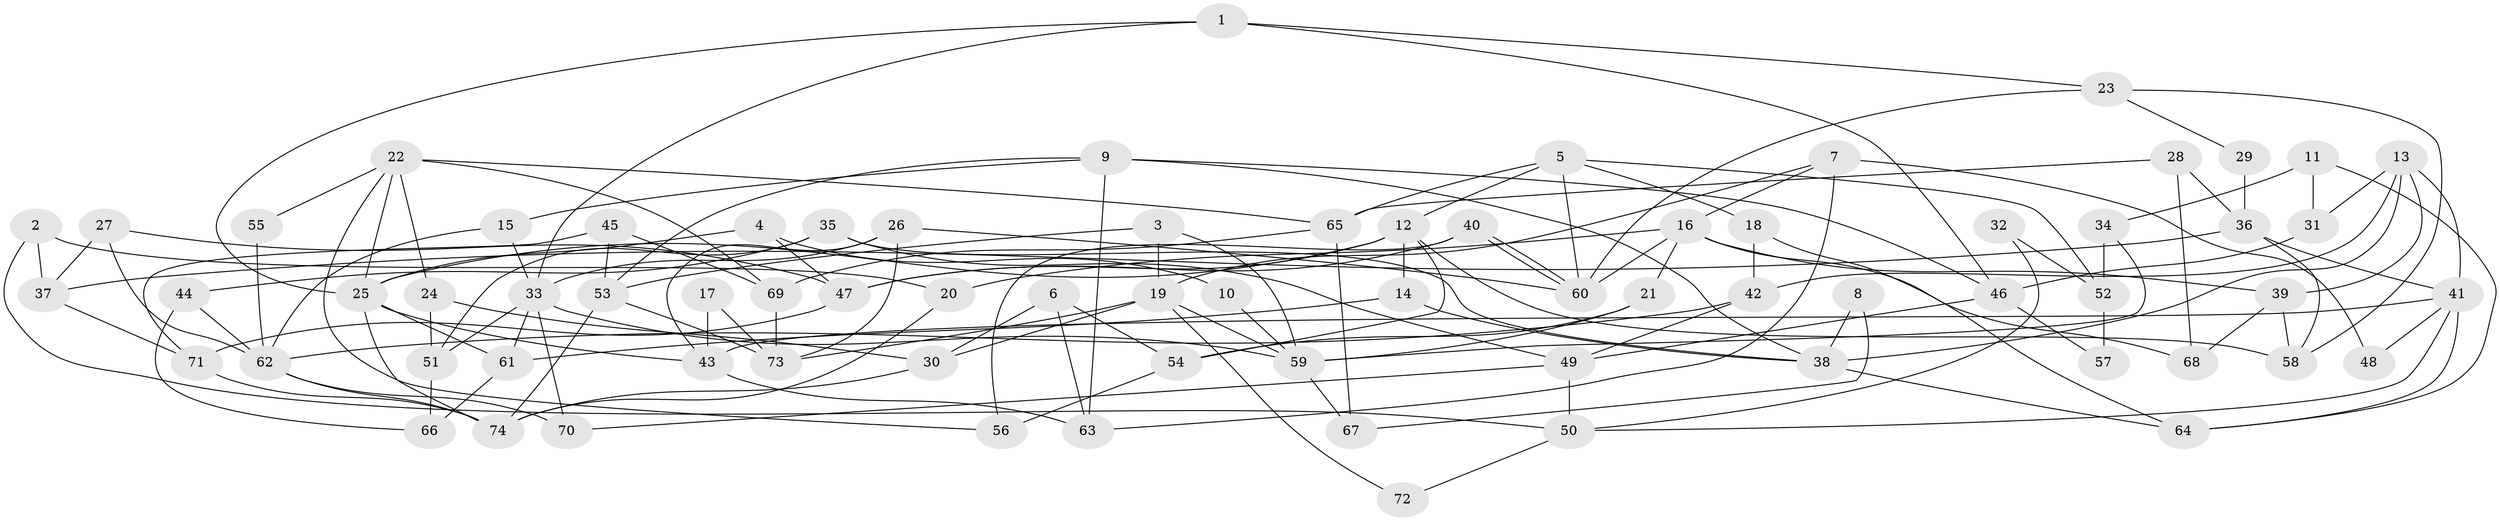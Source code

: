 // coarse degree distribution, {10: 0.09090909090909091, 3: 0.18181818181818182, 4: 0.09090909090909091, 11: 0.09090909090909091, 14: 0.045454545454545456, 2: 0.18181818181818182, 16: 0.045454545454545456, 5: 0.09090909090909091, 12: 0.045454545454545456, 8: 0.045454545454545456, 6: 0.09090909090909091}
// Generated by graph-tools (version 1.1) at 2025/18/03/04/25 18:18:37]
// undirected, 74 vertices, 148 edges
graph export_dot {
graph [start="1"]
  node [color=gray90,style=filled];
  1;
  2;
  3;
  4;
  5;
  6;
  7;
  8;
  9;
  10;
  11;
  12;
  13;
  14;
  15;
  16;
  17;
  18;
  19;
  20;
  21;
  22;
  23;
  24;
  25;
  26;
  27;
  28;
  29;
  30;
  31;
  32;
  33;
  34;
  35;
  36;
  37;
  38;
  39;
  40;
  41;
  42;
  43;
  44;
  45;
  46;
  47;
  48;
  49;
  50;
  51;
  52;
  53;
  54;
  55;
  56;
  57;
  58;
  59;
  60;
  61;
  62;
  63;
  64;
  65;
  66;
  67;
  68;
  69;
  70;
  71;
  72;
  73;
  74;
  1 -- 46;
  1 -- 25;
  1 -- 23;
  1 -- 33;
  2 -- 50;
  2 -- 20;
  2 -- 37;
  3 -- 53;
  3 -- 59;
  3 -- 19;
  4 -- 47;
  4 -- 25;
  4 -- 10;
  5 -- 18;
  5 -- 60;
  5 -- 12;
  5 -- 52;
  5 -- 65;
  6 -- 63;
  6 -- 30;
  6 -- 54;
  7 -- 63;
  7 -- 16;
  7 -- 19;
  7 -- 48;
  8 -- 67;
  8 -- 38;
  9 -- 38;
  9 -- 53;
  9 -- 15;
  9 -- 46;
  9 -- 63;
  10 -- 59;
  11 -- 31;
  11 -- 64;
  11 -- 34;
  12 -- 47;
  12 -- 14;
  12 -- 25;
  12 -- 54;
  12 -- 58;
  13 -- 39;
  13 -- 41;
  13 -- 31;
  13 -- 38;
  13 -- 42;
  14 -- 61;
  14 -- 38;
  15 -- 33;
  15 -- 62;
  16 -- 21;
  16 -- 60;
  16 -- 20;
  16 -- 39;
  16 -- 68;
  17 -- 43;
  17 -- 73;
  18 -- 42;
  18 -- 64;
  19 -- 30;
  19 -- 59;
  19 -- 72;
  19 -- 73;
  20 -- 74;
  21 -- 54;
  21 -- 59;
  22 -- 65;
  22 -- 25;
  22 -- 24;
  22 -- 55;
  22 -- 56;
  22 -- 69;
  23 -- 58;
  23 -- 29;
  23 -- 60;
  24 -- 51;
  24 -- 30;
  25 -- 74;
  25 -- 43;
  25 -- 61;
  26 -- 33;
  26 -- 60;
  26 -- 43;
  26 -- 73;
  27 -- 37;
  27 -- 47;
  27 -- 62;
  28 -- 65;
  28 -- 36;
  28 -- 68;
  29 -- 36;
  30 -- 74;
  31 -- 46;
  32 -- 52;
  32 -- 50;
  33 -- 51;
  33 -- 59;
  33 -- 61;
  33 -- 70;
  34 -- 59;
  34 -- 52;
  35 -- 38;
  35 -- 49;
  35 -- 44;
  35 -- 51;
  36 -- 37;
  36 -- 58;
  36 -- 41;
  37 -- 71;
  38 -- 64;
  39 -- 68;
  39 -- 58;
  40 -- 56;
  40 -- 60;
  40 -- 60;
  40 -- 47;
  41 -- 43;
  41 -- 48;
  41 -- 50;
  41 -- 64;
  42 -- 62;
  42 -- 49;
  43 -- 63;
  44 -- 62;
  44 -- 66;
  45 -- 69;
  45 -- 53;
  45 -- 71;
  46 -- 49;
  46 -- 57;
  47 -- 71;
  49 -- 70;
  49 -- 50;
  50 -- 72;
  51 -- 66;
  52 -- 57;
  53 -- 74;
  53 -- 73;
  54 -- 56;
  55 -- 62;
  59 -- 67;
  61 -- 66;
  62 -- 70;
  62 -- 74;
  65 -- 69;
  65 -- 67;
  69 -- 73;
  71 -- 74;
}
